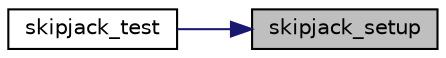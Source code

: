digraph "skipjack_setup"
{
 // LATEX_PDF_SIZE
  edge [fontname="Helvetica",fontsize="10",labelfontname="Helvetica",labelfontsize="10"];
  node [fontname="Helvetica",fontsize="10",shape=record];
  rankdir="RL";
  Node15 [label="skipjack_setup",height=0.2,width=0.4,color="black", fillcolor="grey75", style="filled", fontcolor="black",tooltip="Initialize the Skipjack block cipher."];
  Node15 -> Node16 [dir="back",color="midnightblue",fontsize="10",style="solid",fontname="Helvetica"];
  Node16 [label="skipjack_test",height=0.2,width=0.4,color="black", fillcolor="white", style="filled",URL="$skipjack_8c.html#aa9c44f10e6f1dbacf9e7547f67b81fc3",tooltip="Performs a self-test of the Skipjack block cipher."];
}
